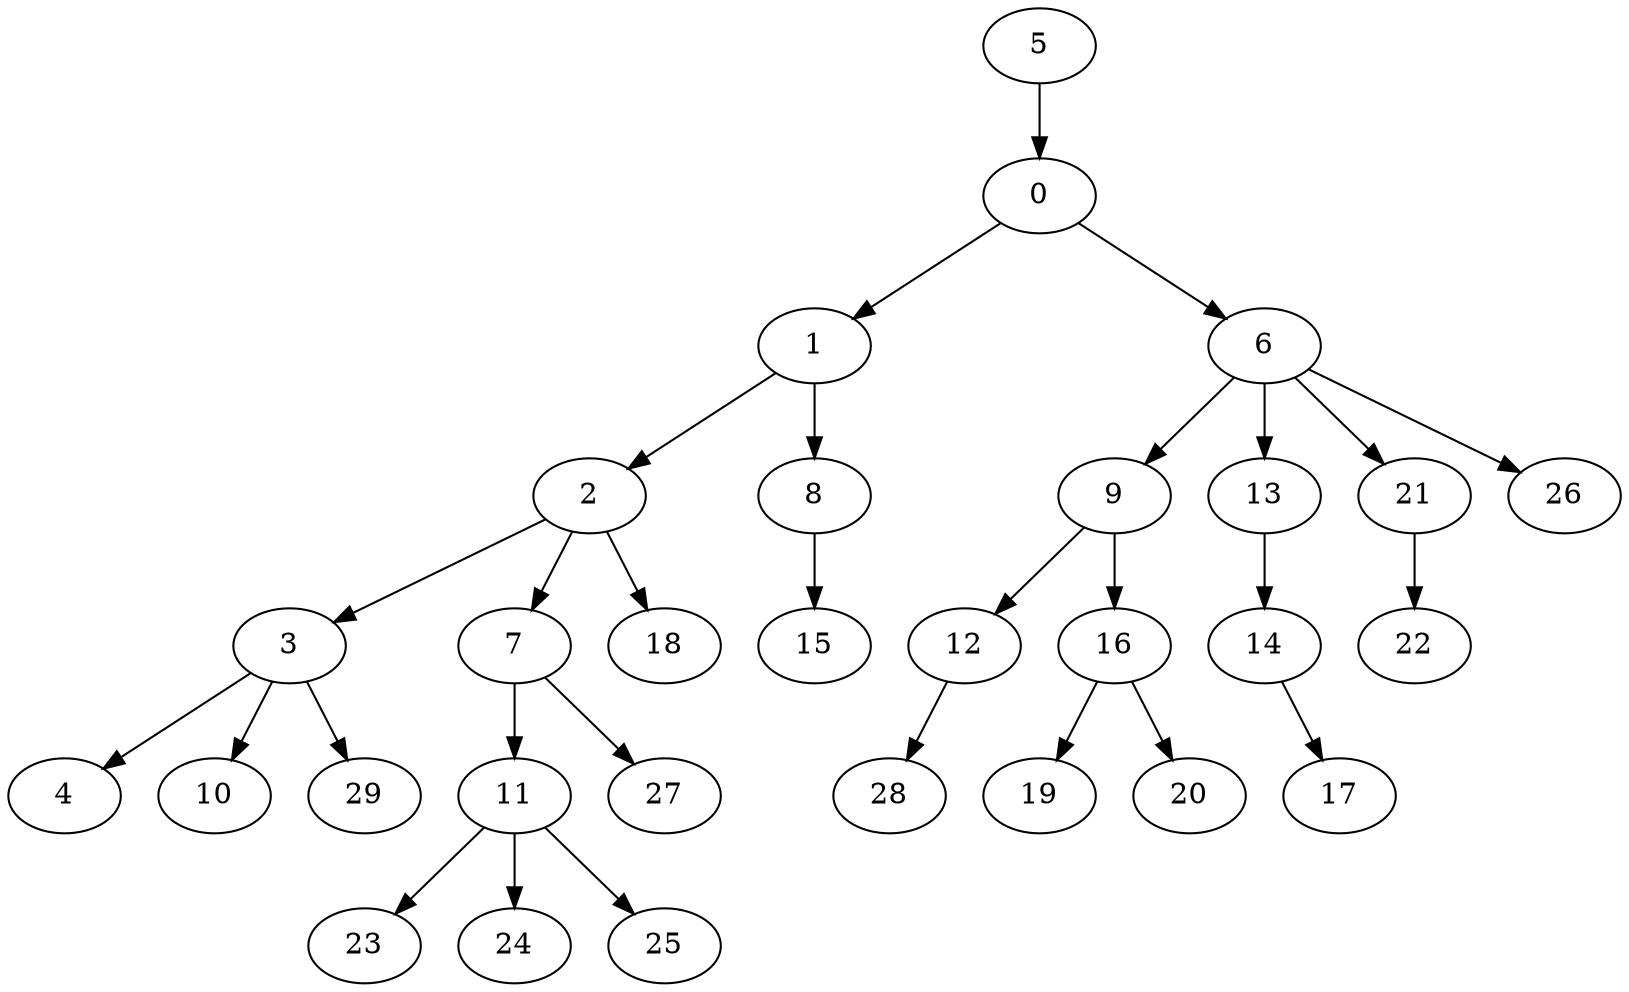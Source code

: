 digraph Dorogovtsev_Mendes_nodes_30_DFS_R_5 {
5;
0;
1;
2;
3;
4;
10;
29;
7;
11;
23;
24;
25;
27;
18;
8;
15;
6;
9;
12;
28;
16;
19;
20;
13;
14;
17;
21;
22;
26;
3 -> 4;
3 -> 10;
3 -> 29;
2 -> 3;
11 -> 23;
11 -> 24;
11 -> 25;
7 -> 11;
7 -> 27;
2 -> 7;
2 -> 18;
1 -> 2;
8 -> 15;
1 -> 8;
0 -> 1;
12 -> 28;
9 -> 12;
16 -> 19;
16 -> 20;
9 -> 16;
6 -> 9;
14 -> 17;
13 -> 14;
6 -> 13;
21 -> 22;
6 -> 21;
6 -> 26;
0 -> 6;
5 -> 0;
}